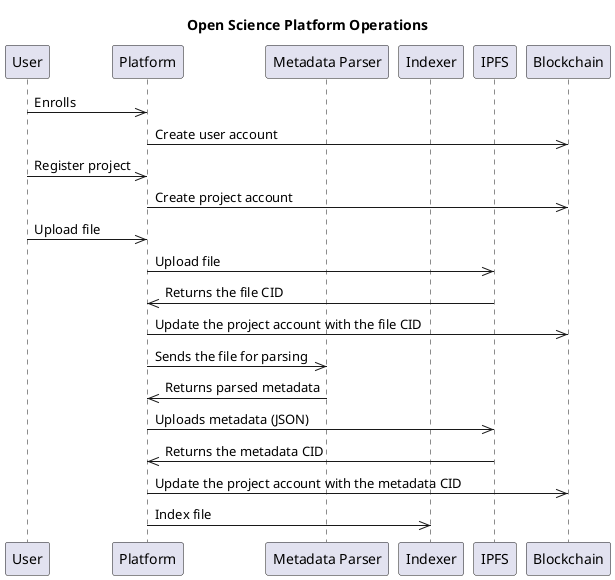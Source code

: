 @startuml

title Open Science Platform Operations

participant User as "User"
participant Platform as "Platform"
participant Parser as "Metadata Parser"
participant Indexer as "Indexer"
participant IPFS as "IPFS"
participant Blockchain as "Blockchain"

User ->> Platform: Enrolls
Platform ->> Blockchain: Create user account
User ->> Platform: Register project
Platform ->> Blockchain: Create project account

User ->> Platform: Upload file
Platform ->> IPFS: Upload file
IPFS ->> Platform: Returns the file CID
Platform ->> Blockchain: Update the project account with the file CID
Platform ->> Parser: Sends the file for parsing
Parser ->> Platform: Returns parsed metadata
Platform ->> IPFS: Uploads metadata (JSON)
IPFS ->> Platform: Returns the metadata CID
Platform ->> Blockchain: Update the project account with the metadata CID
Platform ->> Indexer: Index file

@enduml
